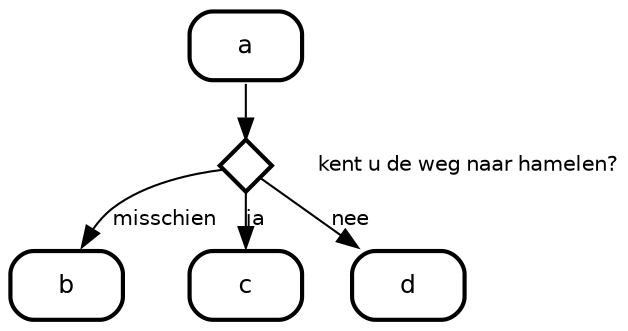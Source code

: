 digraph "state transitions" {
  fontname="Helvetica" fontsize=12 penwidth=2.0 splines=true ordering=out compound=true overlap=scale nodesep=0.3 ranksep=0.1
  node [shape=plaintext style=filled fillcolor="#FFFFFF01" fontname=Helvetica fontsize=12 penwidth=2.0]
  edge [fontname=Helvetica fontsize=10]

  "a" [margin=0 class="state regular" color="black" label= <
    <table align="center" cellborder="0" border="2" style="rounded" width="48">
      <tr><td width="48" cellpadding="7">a</td></tr>
    </table>
  >]
  "b" [margin=0 class="state regular" color="black" label= <
    <table align="center" cellborder="0" border="2" style="rounded" width="48">
      <tr><td width="48" cellpadding="7">b</td></tr>
    </table>
  >]
  "c" [margin=0 class="state regular" color="black" label= <
    <table align="center" cellborder="0" border="2" style="rounded" width="48">
      <tr><td width="48" cellpadding="7">c</td></tr>
    </table>
  >]
  "d" [margin=0 class="state regular" color="black" label= <
    <table align="center" cellborder="0" border="2" style="rounded" width="48">
      <tr><td width="48" cellpadding="7">d</td></tr>
    </table>
  >]
  "^" [shape=diamond fixedsize=true width=0.35 height=0.35 fontsize=10 label=" " class="state choice" color="black"]
  "^" -> "^" [color="#FFFFFF01" fontcolor="black" class="state choice" label=<kent u de weg naar hamelen?>]

  "a" -> "^" [label="    \l" class="transition"]
  "^" -> "b" [label="misschien   \l" class="transition"]
  "^" -> "c" [label="ja   \l" class="transition"]
  "^" -> "d" [label="nee   \l" class="transition"]
}
